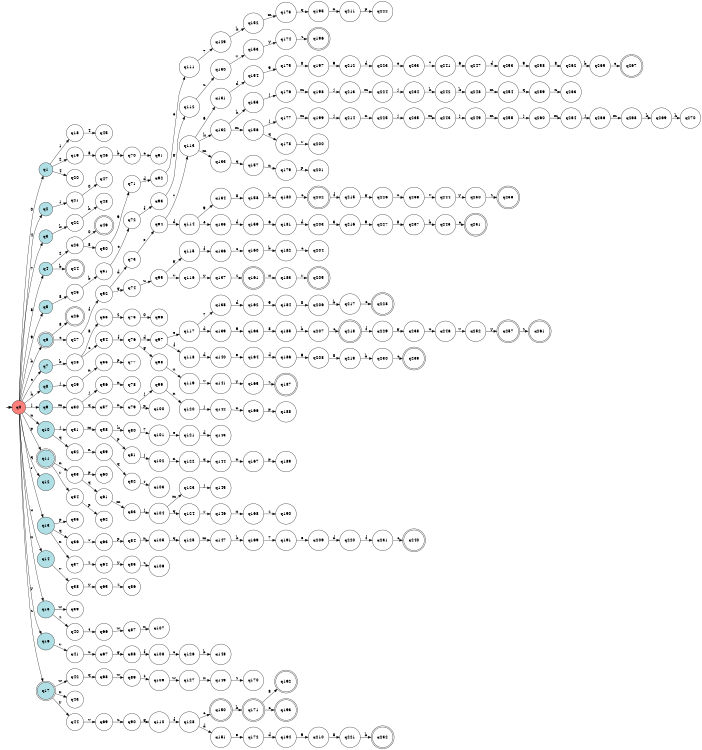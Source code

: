 digraph APTAALF {
__start0 [style = invis, shape = none, label = "", width = 0, height = 0];

rankdir=LR;
size="8,5";

s0 [style="filled", color="black", fillcolor="#ff817b" shape="circle", label="q0"];
s1 [style="filled", color="black", fillcolor="powderblue" shape="circle", label="q1"];
s2 [style="filled", color="black", fillcolor="powderblue" shape="circle", label="q2"];
s3 [style="filled", color="black", fillcolor="powderblue" shape="circle", label="q3"];
s4 [style="filled", color="black", fillcolor="powderblue" shape="circle", label="q4"];
s5 [style="filled", color="black", fillcolor="powderblue" shape="circle", label="q5"];
s6 [style="rounded,filled", color="black", fillcolor="powderblue" shape="doublecircle", label="q6"];
s7 [style="filled", color="black", fillcolor="powderblue" shape="circle", label="q7"];
s8 [style="filled", color="black", fillcolor="powderblue" shape="circle", label="q8"];
s9 [style="filled", color="black", fillcolor="powderblue" shape="circle", label="q9"];
s10 [style="filled", color="black", fillcolor="powderblue" shape="circle", label="q10"];
s11 [style="rounded,filled", color="black", fillcolor="powderblue" shape="doublecircle", label="q11"];
s12 [style="filled", color="black", fillcolor="powderblue" shape="circle", label="q12"];
s13 [style="filled", color="black", fillcolor="powderblue" shape="circle", label="q13"];
s14 [style="filled", color="black", fillcolor="powderblue" shape="circle", label="q14"];
s15 [style="filled", color="black", fillcolor="powderblue" shape="circle", label="q15"];
s16 [style="filled", color="black", fillcolor="powderblue" shape="circle", label="q16"];
s17 [style="rounded,filled", color="black", fillcolor="powderblue" shape="doublecircle", label="q17"];
s18 [style="filled", color="black", fillcolor="white" shape="circle", label="q18"];
s19 [style="filled", color="black", fillcolor="white" shape="circle", label="q19"];
s20 [style="filled", color="black", fillcolor="white" shape="circle", label="q20"];
s21 [style="filled", color="black", fillcolor="white" shape="circle", label="q21"];
s22 [style="filled", color="black", fillcolor="white" shape="circle", label="q22"];
s23 [style="filled", color="black", fillcolor="white" shape="circle", label="q23"];
s24 [style="rounded,filled", color="black", fillcolor="white" shape="doublecircle", label="q24"];
s25 [style="filled", color="black", fillcolor="white" shape="circle", label="q25"];
s26 [style="rounded,filled", color="black", fillcolor="white" shape="doublecircle", label="q26"];
s27 [style="filled", color="black", fillcolor="white" shape="circle", label="q27"];
s28 [style="filled", color="black", fillcolor="white" shape="circle", label="q28"];
s29 [style="filled", color="black", fillcolor="white" shape="circle", label="q29"];
s30 [style="filled", color="black", fillcolor="white" shape="circle", label="q30"];
s31 [style="filled", color="black", fillcolor="white" shape="circle", label="q31"];
s32 [style="filled", color="black", fillcolor="white" shape="circle", label="q32"];
s33 [style="filled", color="black", fillcolor="white" shape="circle", label="q33"];
s34 [style="filled", color="black", fillcolor="white" shape="circle", label="q34"];
s35 [style="filled", color="black", fillcolor="white" shape="circle", label="q35"];
s36 [style="filled", color="black", fillcolor="white" shape="circle", label="q36"];
s37 [style="filled", color="black", fillcolor="white" shape="circle", label="q37"];
s38 [style="filled", color="black", fillcolor="white" shape="circle", label="q38"];
s39 [style="filled", color="black", fillcolor="white" shape="circle", label="q39"];
s40 [style="filled", color="black", fillcolor="white" shape="circle", label="q40"];
s41 [style="filled", color="black", fillcolor="white" shape="circle", label="q41"];
s42 [style="filled", color="black", fillcolor="white" shape="circle", label="q42"];
s43 [style="filled", color="black", fillcolor="white" shape="circle", label="q43"];
s44 [style="filled", color="black", fillcolor="white" shape="circle", label="q44"];
s45 [style="filled", color="black", fillcolor="white" shape="circle", label="q45"];
s46 [style="filled", color="black", fillcolor="white" shape="circle", label="q46"];
s47 [style="filled", color="black", fillcolor="white" shape="circle", label="q47"];
s48 [style="filled", color="black", fillcolor="white" shape="circle", label="q48"];
s49 [style="rounded,filled", color="black", fillcolor="white" shape="doublecircle", label="q49"];
s50 [style="filled", color="black", fillcolor="white" shape="circle", label="q50"];
s51 [style="filled", color="black", fillcolor="white" shape="circle", label="q51"];
s52 [style="filled", color="black", fillcolor="white" shape="circle", label="q52"];
s53 [style="filled", color="black", fillcolor="white" shape="circle", label="q53"];
s54 [style="filled", color="black", fillcolor="white" shape="circle", label="q54"];
s55 [style="filled", color="black", fillcolor="white" shape="circle", label="q55"];
s56 [style="filled", color="black", fillcolor="white" shape="circle", label="q56"];
s57 [style="filled", color="black", fillcolor="white" shape="circle", label="q57"];
s58 [style="filled", color="black", fillcolor="white" shape="circle", label="q58"];
s59 [style="filled", color="black", fillcolor="white" shape="circle", label="q59"];
s60 [style="filled", color="black", fillcolor="white" shape="circle", label="q60"];
s61 [style="filled", color="black", fillcolor="white" shape="circle", label="q61"];
s62 [style="filled", color="black", fillcolor="white" shape="circle", label="q62"];
s63 [style="filled", color="black", fillcolor="white" shape="circle", label="q63"];
s64 [style="filled", color="black", fillcolor="white" shape="circle", label="q64"];
s65 [style="filled", color="black", fillcolor="white" shape="circle", label="q65"];
s66 [style="filled", color="black", fillcolor="white" shape="circle", label="q66"];
s67 [style="filled", color="black", fillcolor="white" shape="circle", label="q67"];
s68 [style="filled", color="black", fillcolor="white" shape="circle", label="q68"];
s69 [style="filled", color="black", fillcolor="white" shape="circle", label="q69"];
s70 [style="filled", color="black", fillcolor="white" shape="circle", label="q70"];
s71 [style="filled", color="black", fillcolor="white" shape="circle", label="q71"];
s72 [style="filled", color="black", fillcolor="white" shape="circle", label="q72"];
s73 [style="filled", color="black", fillcolor="white" shape="circle", label="q73"];
s74 [style="filled", color="black", fillcolor="white" shape="circle", label="q74"];
s75 [style="filled", color="black", fillcolor="white" shape="circle", label="q75"];
s76 [style="filled", color="black", fillcolor="white" shape="circle", label="q76"];
s77 [style="filled", color="black", fillcolor="white" shape="circle", label="q77"];
s78 [style="filled", color="black", fillcolor="white" shape="circle", label="q78"];
s79 [style="filled", color="black", fillcolor="white" shape="circle", label="q79"];
s80 [style="filled", color="black", fillcolor="white" shape="circle", label="q80"];
s81 [style="filled", color="black", fillcolor="white" shape="circle", label="q81"];
s82 [style="filled", color="black", fillcolor="white" shape="circle", label="q82"];
s83 [style="filled", color="black", fillcolor="white" shape="circle", label="q83"];
s84 [style="filled", color="black", fillcolor="white" shape="circle", label="q84"];
s85 [style="filled", color="black", fillcolor="white" shape="circle", label="q85"];
s86 [style="filled", color="black", fillcolor="white" shape="circle", label="q86"];
s87 [style="filled", color="black", fillcolor="white" shape="circle", label="q87"];
s88 [style="filled", color="black", fillcolor="white" shape="circle", label="q88"];
s89 [style="filled", color="black", fillcolor="white" shape="circle", label="q89"];
s90 [style="filled", color="black", fillcolor="white" shape="circle", label="q90"];
s91 [style="filled", color="black", fillcolor="white" shape="circle", label="q91"];
s92 [style="filled", color="black", fillcolor="white" shape="circle", label="q92"];
s93 [style="filled", color="black", fillcolor="white" shape="circle", label="q93"];
s94 [style="filled", color="black", fillcolor="white" shape="circle", label="q94"];
s95 [style="filled", color="black", fillcolor="white" shape="circle", label="q95"];
s96 [style="filled", color="black", fillcolor="white" shape="circle", label="q96"];
s97 [style="filled", color="black", fillcolor="white" shape="circle", label="q97"];
s98 [style="filled", color="black", fillcolor="white" shape="circle", label="q98"];
s99 [style="filled", color="black", fillcolor="white" shape="circle", label="q99"];
s100 [style="filled", color="black", fillcolor="white" shape="circle", label="q100"];
s101 [style="filled", color="black", fillcolor="white" shape="circle", label="q101"];
s102 [style="filled", color="black", fillcolor="white" shape="circle", label="q102"];
s103 [style="filled", color="black", fillcolor="white" shape="circle", label="q103"];
s104 [style="filled", color="black", fillcolor="white" shape="circle", label="q104"];
s105 [style="filled", color="black", fillcolor="white" shape="circle", label="q105"];
s106 [style="filled", color="black", fillcolor="white" shape="circle", label="q106"];
s107 [style="filled", color="black", fillcolor="white" shape="circle", label="q107"];
s108 [style="filled", color="black", fillcolor="white" shape="circle", label="q108"];
s109 [style="filled", color="black", fillcolor="white" shape="circle", label="q109"];
s110 [style="filled", color="black", fillcolor="white" shape="circle", label="q110"];
s111 [style="filled", color="black", fillcolor="white" shape="circle", label="q111"];
s112 [style="filled", color="black", fillcolor="white" shape="circle", label="q112"];
s113 [style="filled", color="black", fillcolor="white" shape="circle", label="q113"];
s114 [style="filled", color="black", fillcolor="white" shape="circle", label="q114"];
s115 [style="filled", color="black", fillcolor="white" shape="circle", label="q115"];
s116 [style="filled", color="black", fillcolor="white" shape="circle", label="q116"];
s117 [style="filled", color="black", fillcolor="white" shape="circle", label="q117"];
s118 [style="filled", color="black", fillcolor="white" shape="circle", label="q118"];
s119 [style="filled", color="black", fillcolor="white" shape="circle", label="q119"];
s120 [style="filled", color="black", fillcolor="white" shape="circle", label="q120"];
s121 [style="filled", color="black", fillcolor="white" shape="circle", label="q121"];
s122 [style="filled", color="black", fillcolor="white" shape="circle", label="q122"];
s123 [style="filled", color="black", fillcolor="white" shape="circle", label="q123"];
s124 [style="filled", color="black", fillcolor="white" shape="circle", label="q124"];
s125 [style="filled", color="black", fillcolor="white" shape="circle", label="q125"];
s126 [style="filled", color="black", fillcolor="white" shape="circle", label="q126"];
s127 [style="filled", color="black", fillcolor="white" shape="circle", label="q127"];
s128 [style="filled", color="black", fillcolor="white" shape="circle", label="q128"];
s129 [style="filled", color="black", fillcolor="white" shape="circle", label="q129"];
s130 [style="filled", color="black", fillcolor="white" shape="circle", label="q130"];
s131 [style="filled", color="black", fillcolor="white" shape="circle", label="q131"];
s132 [style="filled", color="black", fillcolor="white" shape="circle", label="q132"];
s133 [style="filled", color="black", fillcolor="white" shape="circle", label="q133"];
s134 [style="filled", color="black", fillcolor="white" shape="circle", label="q134"];
s135 [style="filled", color="black", fillcolor="white" shape="circle", label="q135"];
s136 [style="filled", color="black", fillcolor="white" shape="circle", label="q136"];
s137 [style="filled", color="black", fillcolor="white" shape="circle", label="q137"];
s138 [style="filled", color="black", fillcolor="white" shape="circle", label="q138"];
s139 [style="filled", color="black", fillcolor="white" shape="circle", label="q139"];
s140 [style="filled", color="black", fillcolor="white" shape="circle", label="q140"];
s141 [style="filled", color="black", fillcolor="white" shape="circle", label="q141"];
s142 [style="filled", color="black", fillcolor="white" shape="circle", label="q142"];
s143 [style="filled", color="black", fillcolor="white" shape="circle", label="q143"];
s144 [style="filled", color="black", fillcolor="white" shape="circle", label="q144"];
s145 [style="filled", color="black", fillcolor="white" shape="circle", label="q145"];
s146 [style="filled", color="black", fillcolor="white" shape="circle", label="q146"];
s147 [style="filled", color="black", fillcolor="white" shape="circle", label="q147"];
s148 [style="filled", color="black", fillcolor="white" shape="circle", label="q148"];
s149 [style="filled", color="black", fillcolor="white" shape="circle", label="q149"];
s150 [style="rounded,filled", color="black", fillcolor="white" shape="doublecircle", label="q150"];
s151 [style="filled", color="black", fillcolor="white" shape="circle", label="q151"];
s152 [style="filled", color="black", fillcolor="white" shape="circle", label="q152"];
s153 [style="filled", color="black", fillcolor="white" shape="circle", label="q153"];
s154 [style="filled", color="black", fillcolor="white" shape="circle", label="q154"];
s155 [style="filled", color="black", fillcolor="white" shape="circle", label="q155"];
s156 [style="filled", color="black", fillcolor="white" shape="circle", label="q156"];
s157 [style="filled", color="black", fillcolor="white" shape="circle", label="q157"];
s158 [style="filled", color="black", fillcolor="white" shape="circle", label="q158"];
s159 [style="filled", color="black", fillcolor="white" shape="circle", label="q159"];
s160 [style="filled", color="black", fillcolor="white" shape="circle", label="q160"];
s161 [style="rounded,filled", color="black", fillcolor="white" shape="doublecircle", label="q161"];
s162 [style="filled", color="black", fillcolor="white" shape="circle", label="q162"];
s163 [style="filled", color="black", fillcolor="white" shape="circle", label="q163"];
s164 [style="filled", color="black", fillcolor="white" shape="circle", label="q164"];
s165 [style="filled", color="black", fillcolor="white" shape="circle", label="q165"];
s166 [style="filled", color="black", fillcolor="white" shape="circle", label="q166"];
s167 [style="filled", color="black", fillcolor="white" shape="circle", label="q167"];
s168 [style="filled", color="black", fillcolor="white" shape="circle", label="q168"];
s169 [style="filled", color="black", fillcolor="white" shape="circle", label="q169"];
s170 [style="filled", color="black", fillcolor="white" shape="circle", label="q170"];
s171 [style="rounded,filled", color="black", fillcolor="white" shape="doublecircle", label="q171"];
s172 [style="filled", color="black", fillcolor="white" shape="circle", label="q172"];
s173 [style="filled", color="black", fillcolor="white" shape="circle", label="q173"];
s174 [style="filled", color="black", fillcolor="white" shape="circle", label="q174"];
s175 [style="filled", color="black", fillcolor="white" shape="circle", label="q175"];
s176 [style="filled", color="black", fillcolor="white" shape="circle", label="q176"];
s177 [style="filled", color="black", fillcolor="white" shape="circle", label="q177"];
s178 [style="filled", color="black", fillcolor="white" shape="circle", label="q178"];
s179 [style="filled", color="black", fillcolor="white" shape="circle", label="q179"];
s180 [style="filled", color="black", fillcolor="white" shape="circle", label="q180"];
s181 [style="filled", color="black", fillcolor="white" shape="circle", label="q181"];
s182 [style="filled", color="black", fillcolor="white" shape="circle", label="q182"];
s183 [style="filled", color="black", fillcolor="white" shape="circle", label="q183"];
s184 [style="filled", color="black", fillcolor="white" shape="circle", label="q184"];
s185 [style="filled", color="black", fillcolor="white" shape="circle", label="q185"];
s186 [style="filled", color="black", fillcolor="white" shape="circle", label="q186"];
s187 [style="rounded,filled", color="black", fillcolor="white" shape="doublecircle", label="q187"];
s188 [style="filled", color="black", fillcolor="white" shape="circle", label="q188"];
s189 [style="filled", color="black", fillcolor="white" shape="circle", label="q189"];
s190 [style="filled", color="black", fillcolor="white" shape="circle", label="q190"];
s191 [style="filled", color="black", fillcolor="white" shape="circle", label="q191"];
s192 [style="rounded,filled", color="black", fillcolor="white" shape="doublecircle", label="q192"];
s193 [style="rounded,filled", color="black", fillcolor="white" shape="doublecircle", label="q193"];
s194 [style="filled", color="black", fillcolor="white" shape="circle", label="q194"];
s195 [style="filled", color="black", fillcolor="white" shape="circle", label="q195"];
s196 [style="rounded,filled", color="black", fillcolor="white" shape="doublecircle", label="q196"];
s197 [style="filled", color="black", fillcolor="white" shape="circle", label="q197"];
s198 [style="filled", color="black", fillcolor="white" shape="circle", label="q198"];
s199 [style="filled", color="black", fillcolor="white" shape="circle", label="q199"];
s200 [style="filled", color="black", fillcolor="white" shape="circle", label="q200"];
s201 [style="filled", color="black", fillcolor="white" shape="circle", label="q201"];
s202 [style="rounded,filled", color="black", fillcolor="white" shape="doublecircle", label="q202"];
s203 [style="filled", color="black", fillcolor="white" shape="circle", label="q203"];
s204 [style="filled", color="black", fillcolor="white" shape="circle", label="q204"];
s205 [style="rounded,filled", color="black", fillcolor="white" shape="doublecircle", label="q205"];
s206 [style="filled", color="black", fillcolor="white" shape="circle", label="q206"];
s207 [style="filled", color="black", fillcolor="white" shape="circle", label="q207"];
s208 [style="filled", color="black", fillcolor="white" shape="circle", label="q208"];
s209 [style="filled", color="black", fillcolor="white" shape="circle", label="q209"];
s210 [style="filled", color="black", fillcolor="white" shape="circle", label="q210"];
s211 [style="filled", color="black", fillcolor="white" shape="circle", label="q211"];
s212 [style="filled", color="black", fillcolor="white" shape="circle", label="q212"];
s213 [style="filled", color="black", fillcolor="white" shape="circle", label="q213"];
s214 [style="filled", color="black", fillcolor="white" shape="circle", label="q214"];
s215 [style="filled", color="black", fillcolor="white" shape="circle", label="q215"];
s216 [style="filled", color="black", fillcolor="white" shape="circle", label="q216"];
s217 [style="filled", color="black", fillcolor="white" shape="circle", label="q217"];
s218 [style="rounded,filled", color="black", fillcolor="white" shape="doublecircle", label="q218"];
s219 [style="filled", color="black", fillcolor="white" shape="circle", label="q219"];
s220 [style="filled", color="black", fillcolor="white" shape="circle", label="q220"];
s221 [style="filled", color="black", fillcolor="white" shape="circle", label="q221"];
s222 [style="filled", color="black", fillcolor="white" shape="circle", label="q222"];
s223 [style="filled", color="black", fillcolor="white" shape="circle", label="q223"];
s224 [style="filled", color="black", fillcolor="white" shape="circle", label="q224"];
s225 [style="filled", color="black", fillcolor="white" shape="circle", label="q225"];
s226 [style="filled", color="black", fillcolor="white" shape="circle", label="q226"];
s227 [style="filled", color="black", fillcolor="white" shape="circle", label="q227"];
s228 [style="rounded,filled", color="black", fillcolor="white" shape="doublecircle", label="q228"];
s229 [style="filled", color="black", fillcolor="white" shape="circle", label="q229"];
s230 [style="filled", color="black", fillcolor="white" shape="circle", label="q230"];
s231 [style="filled", color="black", fillcolor="white" shape="circle", label="q231"];
s232 [style="rounded,filled", color="black", fillcolor="white" shape="doublecircle", label="q232"];
s233 [style="filled", color="black", fillcolor="white" shape="circle", label="q233"];
s234 [style="filled", color="black", fillcolor="white" shape="circle", label="q234"];
s235 [style="filled", color="black", fillcolor="white" shape="circle", label="q235"];
s236 [style="filled", color="black", fillcolor="white" shape="circle", label="q236"];
s237 [style="filled", color="black", fillcolor="white" shape="circle", label="q237"];
s238 [style="filled", color="black", fillcolor="white" shape="circle", label="q238"];
s239 [style="rounded,filled", color="black", fillcolor="white" shape="doublecircle", label="q239"];
s240 [style="rounded,filled", color="black", fillcolor="white" shape="doublecircle", label="q240"];
s241 [style="filled", color="black", fillcolor="white" shape="circle", label="q241"];
s242 [style="filled", color="black", fillcolor="white" shape="circle", label="q242"];
s243 [style="filled", color="black", fillcolor="white" shape="circle", label="q243"];
s244 [style="filled", color="black", fillcolor="white" shape="circle", label="q244"];
s245 [style="filled", color="black", fillcolor="white" shape="circle", label="q245"];
s246 [style="filled", color="black", fillcolor="white" shape="circle", label="q246"];
s247 [style="filled", color="black", fillcolor="white" shape="circle", label="q247"];
s248 [style="filled", color="black", fillcolor="white" shape="circle", label="q248"];
s249 [style="filled", color="black", fillcolor="white" shape="circle", label="q249"];
s250 [style="filled", color="black", fillcolor="white" shape="circle", label="q250"];
s251 [style="rounded,filled", color="black", fillcolor="white" shape="doublecircle", label="q251"];
s252 [style="filled", color="black", fillcolor="white" shape="circle", label="q252"];
s253 [style="filled", color="black", fillcolor="white" shape="circle", label="q253"];
s254 [style="filled", color="black", fillcolor="white" shape="circle", label="q254"];
s255 [style="filled", color="black", fillcolor="white" shape="circle", label="q255"];
s256 [style="rounded,filled", color="black", fillcolor="white" shape="doublecircle", label="q256"];
s257 [style="rounded,filled", color="black", fillcolor="white" shape="doublecircle", label="q257"];
s258 [style="filled", color="black", fillcolor="white" shape="circle", label="q258"];
s259 [style="filled", color="black", fillcolor="white" shape="circle", label="q259"];
s260 [style="filled", color="black", fillcolor="white" shape="circle", label="q260"];
s261 [style="rounded,filled", color="black", fillcolor="white" shape="doublecircle", label="q261"];
s262 [style="filled", color="black", fillcolor="white" shape="circle", label="q262"];
s263 [style="filled", color="black", fillcolor="white" shape="circle", label="q263"];
s264 [style="filled", color="black", fillcolor="white" shape="circle", label="q264"];
s265 [style="filled", color="black", fillcolor="white" shape="circle", label="q265"];
s266 [style="filled", color="black", fillcolor="white" shape="circle", label="q266"];
s267 [style="rounded,filled", color="black", fillcolor="white" shape="doublecircle", label="q267"];
s268 [style="filled", color="black", fillcolor="white" shape="circle", label="q268"];
s269 [style="filled", color="black", fillcolor="white" shape="circle", label="q269"];
s270 [style="filled", color="black", fillcolor="white" shape="circle", label="q270"];
subgraph cluster_main { 
	graph [pad=".75", ranksep="0.15", nodesep="0.15"];
	 style=invis; 
	__start0 -> s0 [penwidth=2];
}
s0 -> s1 [label="0"];
s0 -> s2 [label="4"];
s0 -> s3 [label="7"];
s0 -> s4 [label="8"];
s0 -> s5 [label="9"];
s0 -> s6 [label="b"];
s0 -> s7 [label="c"];
s0 -> s8 [label="h"];
s0 -> s9 [label="j"];
s0 -> s10 [label="n"];
s0 -> s11 [label="p"];
s0 -> s12 [label="q"];
s0 -> s13 [label="r"];
s0 -> s14 [label="u"];
s0 -> s15 [label="x"];
s0 -> s16 [label="y"];
s0 -> s17 [label="z"];
s1 -> s18 [label="1"];
s1 -> s19 [label="2"];
s1 -> s20 [label="4"];
s2 -> s21 [label="1"];
s3 -> s22 [label="k"];
s4 -> s23 [label="2"];
s4 -> s24 [label="b"];
s5 -> s25 [label="8"];
s6 -> s26 [label="8"];
s6 -> s27 [label="c"];
s7 -> s28 [label="b"];
s8 -> s29 [label="j"];
s9 -> s30 [label="m"];
s10 -> s31 [label="j"];
s10 -> s32 [label="q"];
s11 -> s33 [label="n"];
s11 -> s34 [label="r"];
s13 -> s35 [label="p"];
s13 -> s36 [label="q"];
s13 -> s37 [label="x"];
s14 -> s38 [label="v"];
s15 -> s39 [label="w"];
s15 -> s40 [label="z"];
s16 -> s41 [label="v"];
s17 -> s42 [label="w"];
s17 -> s43 [label="x"];
s17 -> s44 [label="y"];
s18 -> s45 [label="4"];
s19 -> s46 [label="8"];
s21 -> s47 [label="0"];
s22 -> s48 [label="h"];
s23 -> s49 [label="0"];
s23 -> s50 [label="8"];
s25 -> s51 [label="b"];
s27 -> s52 [label="f"];
s28 -> s53 [label="8"];
s28 -> s54 [label="c"];
s29 -> s55 [label="n"];
s30 -> s56 [label="j"];
s30 -> s57 [label="q"];
s31 -> s58 [label="m"];
s32 -> s59 [label="n"];
s33 -> s60 [label="p"];
s33 -> s61 [label="q"];
s34 -> s62 [label="p"];
s36 -> s63 [label="r"];
s37 -> s64 [label="z"];
s38 -> s65 [label="y"];
s40 -> s66 [label="t"];
s41 -> s67 [label="u"];
s42 -> s68 [label="q"];
s44 -> s69 [label="v"];
s46 -> s70 [label="b"];
s50 -> s71 [label="9"];
s51 -> s72 [label="c"];
s52 -> s73 [label="d"];
s52 -> s74 [label="g"];
s53 -> s75 [label="2"];
s54 -> s76 [label="f"];
s55 -> s77 [label="p"];
s56 -> s78 [label="n"];
s57 -> s79 [label="n"];
s58 -> s80 [label="k"];
s58 -> s81 [label="p"];
s59 -> s82 [label="q"];
s61 -> s83 [label="m"];
s63 -> s84 [label="p"];
s64 -> s85 [label="y"];
s65 -> s86 [label="z"];
s66 -> s87 [label="w"];
s67 -> s88 [label="g"];
s68 -> s89 [label="w"];
s69 -> s90 [label="u"];
s70 -> s91 [label="c"];
s71 -> s92 [label="d"];
s72 -> s93 [label="f"];
s73 -> s94 [label="e"];
s74 -> s95 [label="u"];
s75 -> s96 [label="0"];
s76 -> s97 [label="d"];
s76 -> s98 [label="g"];
s79 -> s99 [label="j"];
s79 -> s100 [label="p"];
s80 -> s101 [label="7"];
s81 -> s102 [label="j"];
s82 -> s103 [label="r"];
s83 -> s104 [label="j"];
s84 -> s105 [label="n"];
s85 -> s106 [label="z"];
s87 -> s107 [label="x"];
s88 -> s108 [label="f"];
s89 -> s109 [label="t"];
s90 -> s110 [label="g"];
s92 -> s111 [label="e"];
s93 -> s112 [label="g"];
s94 -> s113 [label="7"];
s94 -> s114 [label="d"];
s95 -> s115 [label="g"];
s95 -> s116 [label="v"];
s97 -> s117 [label="e"];
s97 -> s118 [label="f"];
s98 -> s119 [label="u"];
s99 -> s120 [label="n"];
s101 -> s121 [label="e"];
s102 -> s122 [label="n"];
s104 -> s123 [label="m"];
s104 -> s124 [label="q"];
s105 -> s125 [label="q"];
s108 -> s126 [label="c"];
s109 -> s127 [label="w"];
s110 -> s128 [label="f"];
s111 -> s129 [label="7"];
s112 -> s130 [label="u"];
s113 -> s131 [label="6"];
s113 -> s132 [label="k"];
s113 -> s133 [label="m"];
s114 -> s134 [label="9"];
s114 -> s135 [label="e"];
s115 -> s136 [label="f"];
s116 -> s137 [label="y"];
s117 -> s138 [label="7"];
s117 -> s139 [label="d"];
s118 -> s140 [label="d"];
s119 -> s141 [label="v"];
s120 -> s142 [label="j"];
s121 -> s143 [label="d"];
s122 -> s144 [label="q"];
s123 -> s145 [label="j"];
s124 -> s146 [label="r"];
s125 -> s147 [label="m"];
s126 -> s148 [label="b"];
s127 -> s149 [label="x"];
s128 -> s150 [label="c"];
s128 -> s151 [label="d"];
s129 -> s152 [label="k"];
s130 -> s153 [label="v"];
s131 -> s154 [label="d"];
s132 -> s155 [label="h"];
s132 -> s156 [label="m"];
s133 -> s157 [label="q"];
s134 -> s158 [label="8"];
s135 -> s159 [label="d"];
s136 -> s160 [label="c"];
s137 -> s161 [label="z"];
s138 -> s162 [label="d"];
s139 -> s163 [label="9"];
s140 -> s164 [label="e"];
s141 -> s165 [label="y"];
s142 -> s166 [label="n"];
s144 -> s167 [label="n"];
s146 -> s168 [label="x"];
s147 -> s169 [label="k"];
s149 -> s170 [label="z"];
s150 -> s171 [label="b"];
s151 -> s172 [label="e"];
s152 -> s173 [label="m"];
s153 -> s174 [label="y"];
s154 -> s175 [label="9"];
s155 -> s176 [label="j"];
s156 -> s177 [label="j"];
s156 -> s178 [label="q"];
s157 -> s179 [label="n"];
s158 -> s180 [label="b"];
s159 -> s181 [label="6"];
s160 -> s182 [label="b"];
s161 -> s183 [label="x"];
s162 -> s184 [label="9"];
s163 -> s185 [label="8"];
s164 -> s186 [label="d"];
s165 -> s187 [label="z"];
s166 -> s188 [label="p"];
s167 -> s189 [label="p"];
s168 -> s190 [label="z"];
s169 -> s191 [label="7"];
s171 -> s192 [label="8"];
s171 -> s193 [label="c"];
s172 -> s194 [label="d"];
s173 -> s195 [label="q"];
s174 -> s196 [label="z"];
s175 -> s197 [label="8"];
s176 -> s198 [label="m"];
s177 -> s199 [label="m"];
s178 -> s200 [label="r"];
s179 -> s201 [label="p"];
s180 -> s202 [label="c"];
s181 -> s203 [label="d"];
s182 -> s204 [label="c"];
s183 -> s205 [label="r"];
s184 -> s206 [label="8"];
s185 -> s207 [label="b"];
s186 -> s208 [label="6"];
s191 -> s209 [label="e"];
s194 -> s210 [label="9"];
s195 -> s211 [label="n"];
s197 -> s212 [label="9"];
s198 -> s213 [label="j"];
s199 -> s214 [label="j"];
s202 -> s215 [label="f"];
s203 -> s216 [label="3"];
s206 -> s217 [label="b"];
s207 -> s218 [label="c"];
s208 -> s219 [label="8"];
s209 -> s220 [label="d"];
s210 -> s221 [label="8"];
s211 -> s222 [label="p"];
s212 -> s223 [label="d"];
s213 -> s224 [label="m"];
s214 -> s225 [label="n"];
s215 -> s226 [label="g"];
s216 -> s227 [label="9"];
s217 -> s228 [label="c"];
s218 -> s229 [label="f"];
s219 -> s230 [label="b"];
s220 -> s231 [label="f"];
s221 -> s232 [label="b"];
s223 -> s233 [label="e"];
s224 -> s234 [label="j"];
s225 -> s235 [label="j"];
s226 -> s236 [label="u"];
s227 -> s237 [label="8"];
s229 -> s238 [label="g"];
s230 -> s239 [label="c"];
s231 -> s240 [label="c"];
s233 -> s241 [label="7"];
s234 -> s242 [label="h"];
s235 -> s243 [label="m"];
s236 -> s244 [label="v"];
s237 -> s245 [label="b"];
s238 -> s246 [label="u"];
s241 -> s247 [label="6"];
s242 -> s248 [label="k"];
s243 -> s249 [label="j"];
s244 -> s250 [label="y"];
s245 -> s251 [label="c"];
s246 -> s252 [label="v"];
s247 -> s253 [label="d"];
s248 -> s254 [label="m"];
s249 -> s255 [label="m"];
s250 -> s256 [label="z"];
s252 -> s257 [label="y"];
s253 -> s258 [label="9"];
s254 -> s259 [label="q"];
s255 -> s260 [label="j"];
s257 -> s261 [label="z"];
s258 -> s262 [label="8"];
s259 -> s263 [label="n"];
s260 -> s264 [label="m"];
s262 -> s265 [label="b"];
s264 -> s266 [label="j"];
s265 -> s267 [label="c"];
s266 -> s268 [label="m"];
s268 -> s269 [label="k"];
s269 -> s270 [label="h"];

}